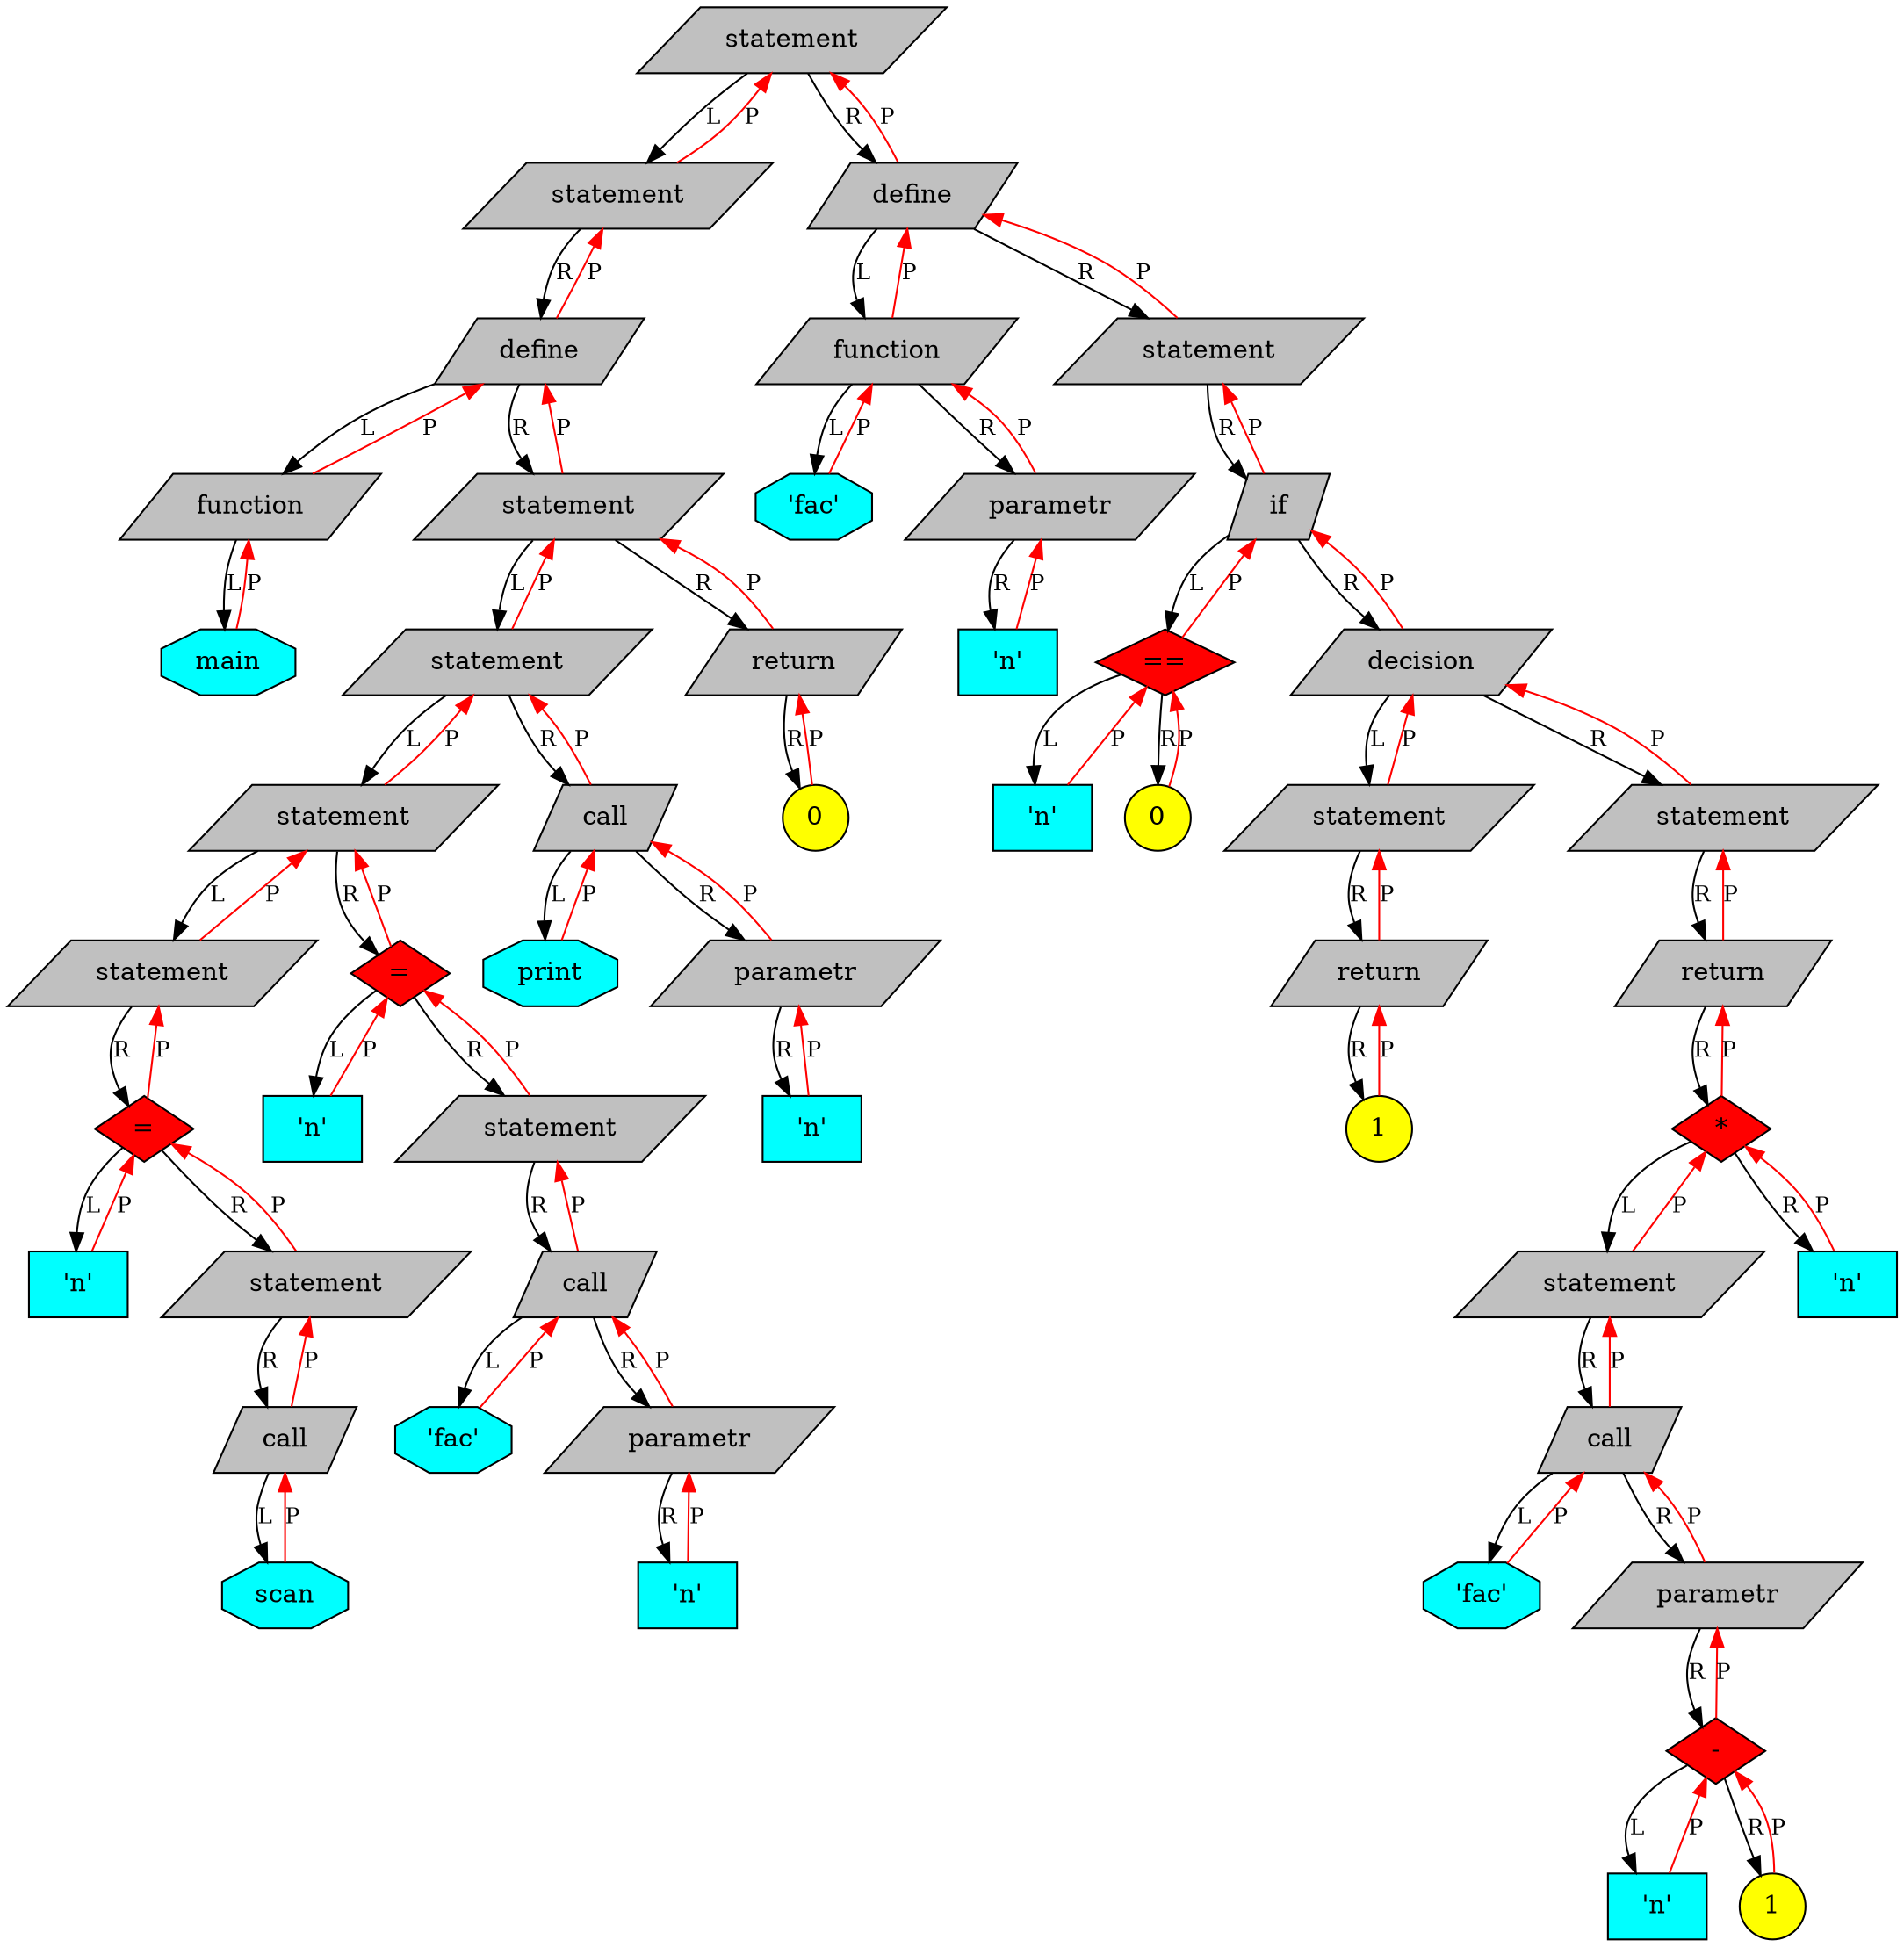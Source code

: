 digraph Tree{

	rankdir=UD;

	node[fontsize=14];

	94319819653984[shape=record, shape=parallelogram, style="filled", fillcolor=grey, label="statement"];
	94319819609792[shape=record, shape=parallelogram, style="filled", fillcolor=grey, label="statement"];
	94319819609856[shape=record, shape=parallelogram, style="filled", fillcolor=grey, label="define"];
	94319819610336[shape=record, shape=parallelogram, style="filled", fillcolor=grey, label="function"];
	94319819610816[shape=record, shape=octagon, style="filled", fillcolor=cyan, label="main"];
	94319819652544[shape=record, shape=parallelogram, style="filled", fillcolor=grey, label="statement"];
	94319819650144[shape=record, shape=parallelogram, style="filled", fillcolor=grey, label="statement"];
	94319819613344[shape=record, shape=parallelogram, style="filled", fillcolor=grey, label="statement"];
	94319819611296[shape=record, shape=parallelogram, style="filled", fillcolor=grey, label="statement"];
	94319819611360[shape=record, shape=diamond, style="filled", fillcolor=red, label="="];
	94319819611840[shape=record, shape=rectangle, style="filled", fillcolor=cyan, label="'n'"];
	94319819612320[shape=record, shape=parallelogram, style="filled", fillcolor=grey, label="statement"];
	94319819612384[shape=record, shape=parallelogram, style="filled", fillcolor=grey, label="call"];
	94319819612864[shape=record, shape=octagon, style="filled", fillcolor=cyan, label="scan"];
	94319819646368[shape=record, shape=diamond, style="filled", fillcolor=red, label="="];
	94319819646848[shape=record, shape=rectangle, style="filled", fillcolor=cyan, label="'n'"];
	94319819647328[shape=record, shape=parallelogram, style="filled", fillcolor=grey, label="statement"];
	94319819647392[shape=record, shape=parallelogram, style="filled", fillcolor=grey, label="call"];
	94319819647872[shape=record, shape=octagon, style="filled", fillcolor=cyan, label="'fac'"];
	94319819648352[shape=record, shape=parallelogram, style="filled", fillcolor=grey, label="parametr"];
	94319819648416[shape=record, shape=rectangle, style="filled", fillcolor=cyan, label="'n'"];
	94319819650208[shape=record, shape=parallelogram, style="filled", fillcolor=grey, label="call"];
	94319819650688[shape=record, shape=octagon, style="filled", fillcolor=cyan, label="print"];
	94319819651168[shape=record, shape=parallelogram, style="filled", fillcolor=grey, label="parametr"];
	94319819651232[shape=record, shape=rectangle, style="filled", fillcolor=cyan, label="'n'"];
	94319819652608[shape=record, shape=parallelogram, style="filled", fillcolor=grey, label="return"];
	94319819653088[shape=record, shape=circle, style="filled", fillcolor=yellow, label="0"];
	94319819654048[shape=record, shape=parallelogram, style="filled", fillcolor=grey, label="define"];
	94319819654528[shape=record, shape=parallelogram, style="filled", fillcolor=grey, label="function"];
	94319819655008[shape=record, shape=octagon, style="filled", fillcolor=cyan, label="'fac'"];
	94319819655488[shape=record, shape=parallelogram, style="filled", fillcolor=grey, label="parametr"];
	94319819655552[shape=record, shape=rectangle, style="filled", fillcolor=cyan, label="'n'"];
	94319819656448[shape=record, shape=parallelogram, style="filled", fillcolor=grey, label="statement"];
	94319819656512[shape=record, shape=parallelogram, style="filled", fillcolor=grey, label="if"];
	94319819657536[shape=record, shape=diamond, style="filled", fillcolor=red, label="=="];
	94319819656992[shape=record, shape=rectangle, style="filled", fillcolor=cyan, label="'n'"];
	94319819657472[shape=record, shape=circle, style="filled", fillcolor=yellow, label="0"];
	94319819658016[shape=record, shape=parallelogram, style="filled", fillcolor=grey, label="decision"];
	94319819658496[shape=record, shape=parallelogram, style="filled", fillcolor=grey, label="statement"];
	94319819658560[shape=record, shape=parallelogram, style="filled", fillcolor=grey, label="return"];
	94319819659040[shape=record, shape=circle, style="filled", fillcolor=yellow, label="1"];
	94319819659520[shape=record, shape=parallelogram, style="filled", fillcolor=grey, label="statement"];
	94319819659584[shape=record, shape=parallelogram, style="filled", fillcolor=grey, label="return"];
	94319819663488[shape=record, shape=diamond, style="filled", fillcolor=red, label="*"];
	94319819660064[shape=record, shape=parallelogram, style="filled", fillcolor=grey, label="statement"];
	94319819660128[shape=record, shape=parallelogram, style="filled", fillcolor=grey, label="call"];
	94319819660608[shape=record, shape=octagon, style="filled", fillcolor=cyan, label="'fac'"];
	94319819661088[shape=record, shape=parallelogram, style="filled", fillcolor=grey, label="parametr"];
	94319819661696[shape=record, shape=diamond, style="filled", fillcolor=red, label="-"];
	94319819661152[shape=record, shape=rectangle, style="filled", fillcolor=cyan, label="'n'"];
	94319819661632[shape=record, shape=circle, style="filled", fillcolor=yellow, label="1"];
	94319819663008[shape=record, shape=rectangle, style="filled", fillcolor=cyan, label="'n'"];

	94319819653984 -> 94319819609792[label = "L", fontsize=12]
	94319819653984 -> 94319819654048[label = "R", fontsize=12]
	94319819609792 -> 94319819653984[label = "P", color=red, fontsize=12]
	94319819609792 -> 94319819609856[label = "R", fontsize=12]
	94319819609856 -> 94319819609792[label = "P", color=red, fontsize=12]
	94319819609856 -> 94319819610336[label = "L", fontsize=12]
	94319819609856 -> 94319819652544[label = "R", fontsize=12]
	94319819610336 -> 94319819609856[label = "P", color=red, fontsize=12]
	94319819610336 -> 94319819610816[label = "L", fontsize=12]
	94319819610816 -> 94319819610336[label = "P", color=red, fontsize=12]
	94319819652544 -> 94319819609856[label = "P", color=red, fontsize=12]
	94319819652544 -> 94319819650144[label = "L", fontsize=12]
	94319819652544 -> 94319819652608[label = "R", fontsize=12]
	94319819650144 -> 94319819652544[label = "P", color=red, fontsize=12]
	94319819650144 -> 94319819613344[label = "L", fontsize=12]
	94319819650144 -> 94319819650208[label = "R", fontsize=12]
	94319819613344 -> 94319819650144[label = "P", color=red, fontsize=12]
	94319819613344 -> 94319819611296[label = "L", fontsize=12]
	94319819613344 -> 94319819646368[label = "R", fontsize=12]
	94319819611296 -> 94319819613344[label = "P", color=red, fontsize=12]
	94319819611296 -> 94319819611360[label = "R", fontsize=12]
	94319819611360 -> 94319819611296[label = "P", color=red, fontsize=12]
	94319819611360 -> 94319819611840[label = "L", fontsize=12]
	94319819611360 -> 94319819612320[label = "R", fontsize=12]
	94319819611840 -> 94319819611360[label = "P", color=red, fontsize=12]
	94319819612320 -> 94319819611360[label = "P", color=red, fontsize=12]
	94319819612320 -> 94319819612384[label = "R", fontsize=12]
	94319819612384 -> 94319819612320[label = "P", color=red, fontsize=12]
	94319819612384 -> 94319819612864[label = "L", fontsize=12]
	94319819612864 -> 94319819612384[label = "P", color=red, fontsize=12]
	94319819646368 -> 94319819613344[label = "P", color=red, fontsize=12]
	94319819646368 -> 94319819646848[label = "L", fontsize=12]
	94319819646368 -> 94319819647328[label = "R", fontsize=12]
	94319819646848 -> 94319819646368[label = "P", color=red, fontsize=12]
	94319819647328 -> 94319819646368[label = "P", color=red, fontsize=12]
	94319819647328 -> 94319819647392[label = "R", fontsize=12]
	94319819647392 -> 94319819647328[label = "P", color=red, fontsize=12]
	94319819647392 -> 94319819647872[label = "L", fontsize=12]
	94319819647392 -> 94319819648352[label = "R", fontsize=12]
	94319819647872 -> 94319819647392[label = "P", color=red, fontsize=12]
	94319819648352 -> 94319819647392[label = "P", color=red, fontsize=12]
	94319819648352 -> 94319819648416[label = "R", fontsize=12]
	94319819648416 -> 94319819648352[label = "P", color=red, fontsize=12]
	94319819650208 -> 94319819650144[label = "P", color=red, fontsize=12]
	94319819650208 -> 94319819650688[label = "L", fontsize=12]
	94319819650208 -> 94319819651168[label = "R", fontsize=12]
	94319819650688 -> 94319819650208[label = "P", color=red, fontsize=12]
	94319819651168 -> 94319819650208[label = "P", color=red, fontsize=12]
	94319819651168 -> 94319819651232[label = "R", fontsize=12]
	94319819651232 -> 94319819651168[label = "P", color=red, fontsize=12]
	94319819652608 -> 94319819652544[label = "P", color=red, fontsize=12]
	94319819652608 -> 94319819653088[label = "R", fontsize=12]
	94319819653088 -> 94319819652608[label = "P", color=red, fontsize=12]
	94319819654048 -> 94319819653984[label = "P", color=red, fontsize=12]
	94319819654048 -> 94319819654528[label = "L", fontsize=12]
	94319819654048 -> 94319819656448[label = "R", fontsize=12]
	94319819654528 -> 94319819654048[label = "P", color=red, fontsize=12]
	94319819654528 -> 94319819655008[label = "L", fontsize=12]
	94319819654528 -> 94319819655488[label = "R", fontsize=12]
	94319819655008 -> 94319819654528[label = "P", color=red, fontsize=12]
	94319819655488 -> 94319819654528[label = "P", color=red, fontsize=12]
	94319819655488 -> 94319819655552[label = "R", fontsize=12]
	94319819655552 -> 94319819655488[label = "P", color=red, fontsize=12]
	94319819656448 -> 94319819654048[label = "P", color=red, fontsize=12]
	94319819656448 -> 94319819656512[label = "R", fontsize=12]
	94319819656512 -> 94319819656448[label = "P", color=red, fontsize=12]
	94319819656512 -> 94319819657536[label = "L", fontsize=12]
	94319819656512 -> 94319819658016[label = "R", fontsize=12]
	94319819657536 -> 94319819656512[label = "P", color=red, fontsize=12]
	94319819657536 -> 94319819656992[label = "L", fontsize=12]
	94319819657536 -> 94319819657472[label = "R", fontsize=12]
	94319819656992 -> 94319819657536[label = "P", color=red, fontsize=12]
	94319819657472 -> 94319819657536[label = "P", color=red, fontsize=12]
	94319819658016 -> 94319819656512[label = "P", color=red, fontsize=12]
	94319819658016 -> 94319819658496[label = "L", fontsize=12]
	94319819658016 -> 94319819659520[label = "R", fontsize=12]
	94319819658496 -> 94319819658016[label = "P", color=red, fontsize=12]
	94319819658496 -> 94319819658560[label = "R", fontsize=12]
	94319819658560 -> 94319819658496[label = "P", color=red, fontsize=12]
	94319819658560 -> 94319819659040[label = "R", fontsize=12]
	94319819659040 -> 94319819658560[label = "P", color=red, fontsize=12]
	94319819659520 -> 94319819658016[label = "P", color=red, fontsize=12]
	94319819659520 -> 94319819659584[label = "R", fontsize=12]
	94319819659584 -> 94319819659520[label = "P", color=red, fontsize=12]
	94319819659584 -> 94319819663488[label = "R", fontsize=12]
	94319819663488 -> 94319819659584[label = "P", color=red, fontsize=12]
	94319819663488 -> 94319819660064[label = "L", fontsize=12]
	94319819663488 -> 94319819663008[label = "R", fontsize=12]
	94319819660064 -> 94319819663488[label = "P", color=red, fontsize=12]
	94319819660064 -> 94319819660128[label = "R", fontsize=12]
	94319819660128 -> 94319819660064[label = "P", color=red, fontsize=12]
	94319819660128 -> 94319819660608[label = "L", fontsize=12]
	94319819660128 -> 94319819661088[label = "R", fontsize=12]
	94319819660608 -> 94319819660128[label = "P", color=red, fontsize=12]
	94319819661088 -> 94319819660128[label = "P", color=red, fontsize=12]
	94319819661088 -> 94319819661696[label = "R", fontsize=12]
	94319819661696 -> 94319819661088[label = "P", color=red, fontsize=12]
	94319819661696 -> 94319819661152[label = "L", fontsize=12]
	94319819661696 -> 94319819661632[label = "R", fontsize=12]
	94319819661152 -> 94319819661696[label = "P", color=red, fontsize=12]
	94319819661632 -> 94319819661696[label = "P", color=red, fontsize=12]
	94319819663008 -> 94319819663488[label = "P", color=red, fontsize=12]

}